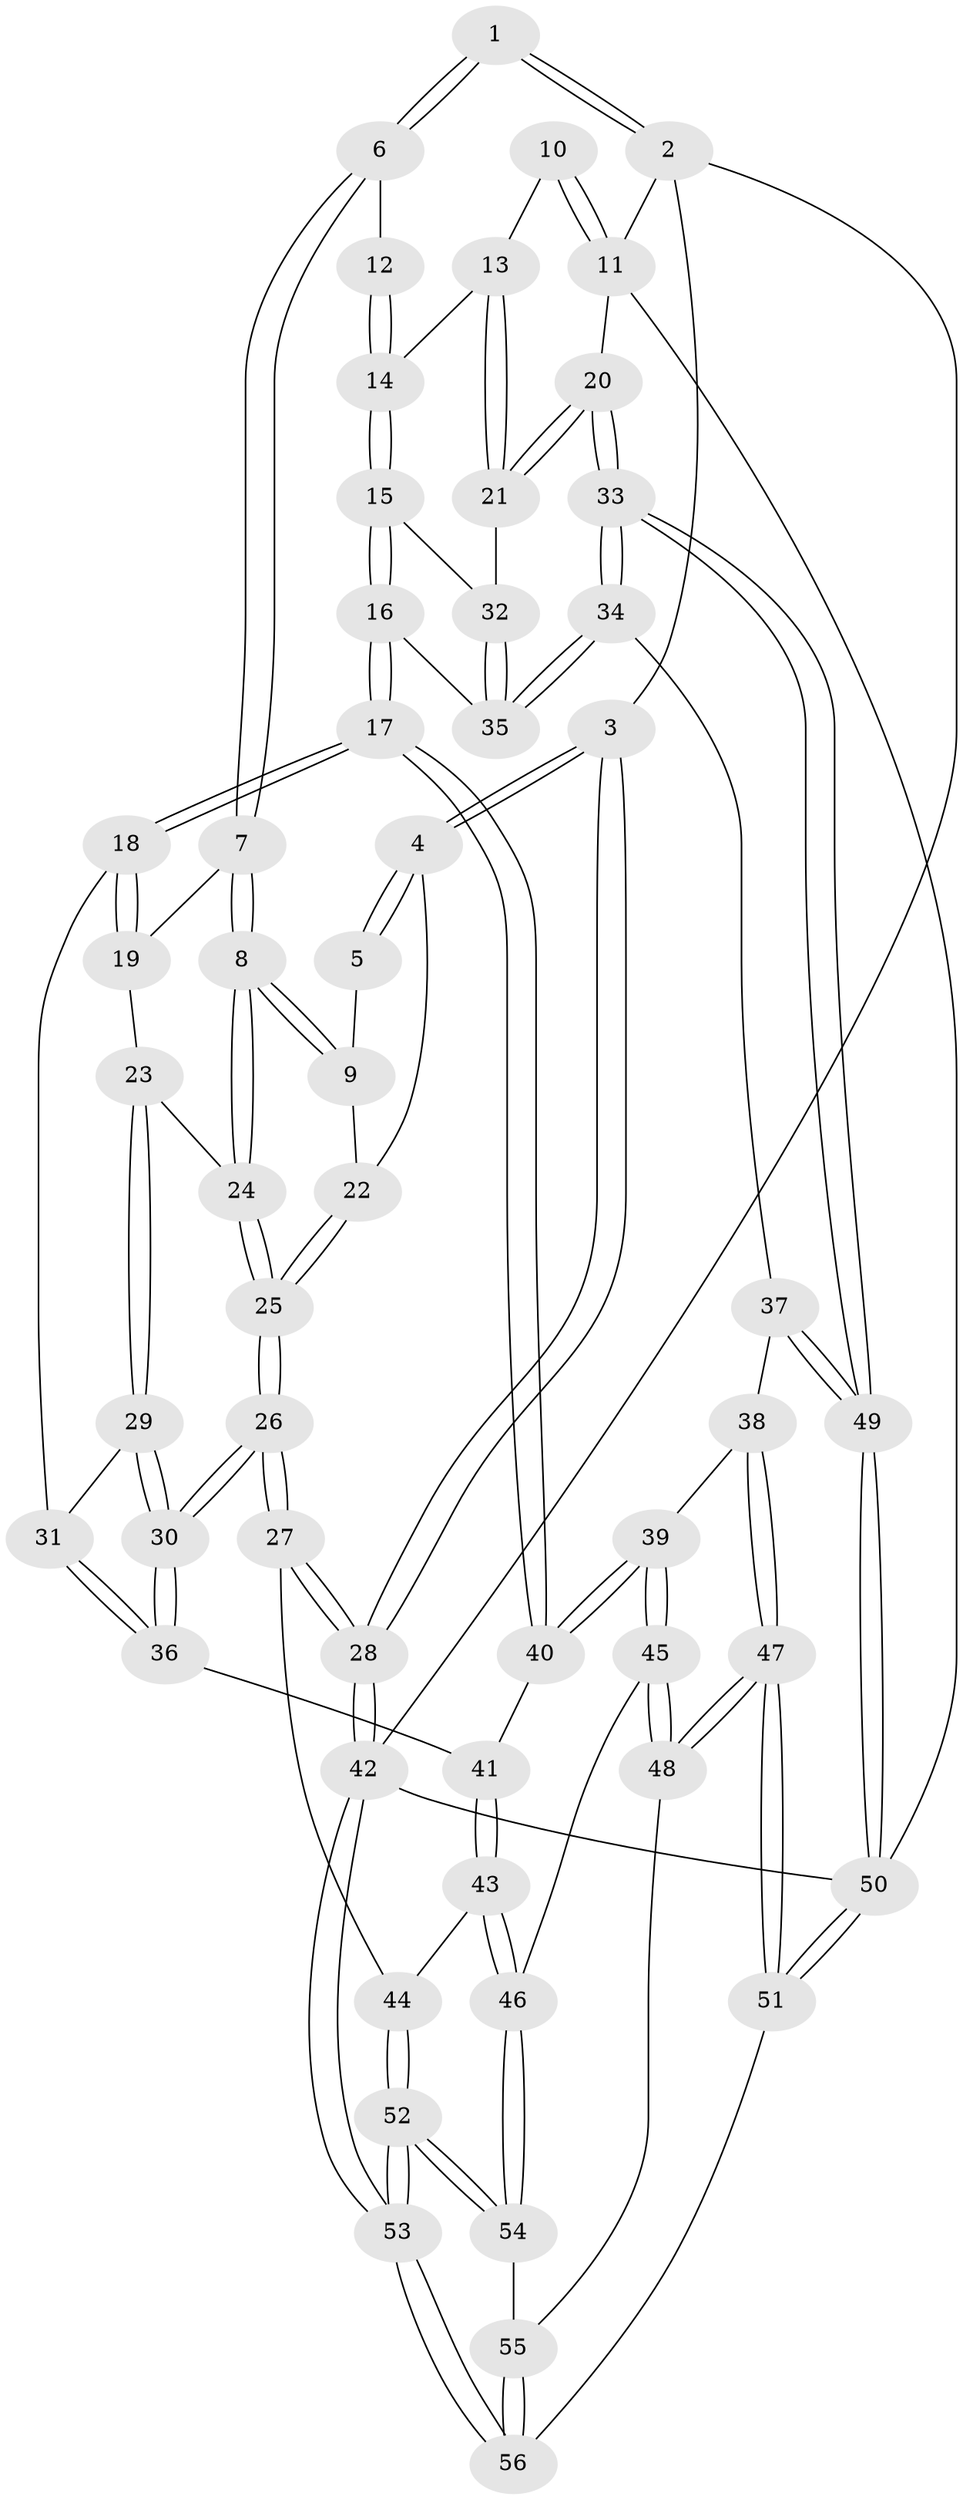 // Generated by graph-tools (version 1.1) at 2025/02/03/09/25 05:02:18]
// undirected, 56 vertices, 137 edges
graph export_dot {
graph [start="1"]
  node [color=gray90,style=filled];
  1 [pos="+0.22189265812113762+0"];
  2 [pos="+0+0"];
  3 [pos="+0+0.24476125098309762"];
  4 [pos="+0+0.2607424446557458"];
  5 [pos="+0.1739468349263795+0.18264419859204573"];
  6 [pos="+0.45480115380556574+0"];
  7 [pos="+0.38694463299053505+0.18489823180867715"];
  8 [pos="+0.20608028702011844+0.27780899473628734"];
  9 [pos="+0.18778614763803628+0.24443667978781708"];
  10 [pos="+1+0"];
  11 [pos="+1+0"];
  12 [pos="+0.46156075681304604+0"];
  13 [pos="+0.8448322132717507+0.16893026811726003"];
  14 [pos="+0.6871412631122231+0.2313764095086631"];
  15 [pos="+0.6814535006712651+0.33304103658642586"];
  16 [pos="+0.6584929929106276+0.39665709165772134"];
  17 [pos="+0.5861549642727647+0.4812814455215254"];
  18 [pos="+0.5232660047161236+0.44716607943423586"];
  19 [pos="+0.3893401650530605+0.24418760309341084"];
  20 [pos="+1+0.3370631644445563"];
  21 [pos="+1+0.34105720097658726"];
  22 [pos="+0.04580800704947636+0.27839447417483715"];
  23 [pos="+0.3059024178159055+0.3442886767402987"];
  24 [pos="+0.2067251597153366+0.3155544728830623"];
  25 [pos="+0.16922381136523595+0.3616247931413021"];
  26 [pos="+0.11629874281269677+0.5835686454929827"];
  27 [pos="+0.09450321070045542+0.604858303974344"];
  28 [pos="+0+0.669095702667208"];
  29 [pos="+0.32025441499092544+0.3832125485725867"];
  30 [pos="+0.12288724137183671+0.5809697800104551"];
  31 [pos="+0.4054780332465394+0.43623485765858566"];
  32 [pos="+1+0.36133602571880924"];
  33 [pos="+1+0.6269864809461125"];
  34 [pos="+0.9056402125975656+0.5858384833829084"];
  35 [pos="+0.890419474321316+0.49664849448464105"];
  36 [pos="+0.20848777100058413+0.5629861307093407"];
  37 [pos="+0.8116466923866235+0.6900394549531104"];
  38 [pos="+0.7938340029034225+0.6885188563053896"];
  39 [pos="+0.7704389408151571+0.6826364792863325"];
  40 [pos="+0.5840393148045252+0.5188961714839101"];
  41 [pos="+0.5321689370936777+0.5838217350697413"];
  42 [pos="+0+1"];
  43 [pos="+0.46802471087716235+0.7486012458464704"];
  44 [pos="+0.20956751082910854+0.6699507985028746"];
  45 [pos="+0.6679861858577406+0.8046790813642055"];
  46 [pos="+0.4685994618812871+0.7529240337829979"];
  47 [pos="+0.7165078885320996+1"];
  48 [pos="+0.7009618540090461+1"];
  49 [pos="+1+1"];
  50 [pos="+1+1"];
  51 [pos="+0.829540014126496+1"];
  52 [pos="+0.3330547196230729+0.9122568929873417"];
  53 [pos="+0.07512859327231433+1"];
  54 [pos="+0.45579053676884174+0.814832964590612"];
  55 [pos="+0.5079815141150529+0.880651005357585"];
  56 [pos="+0.43549441993429494+1"];
  1 -- 2;
  1 -- 2;
  1 -- 6;
  1 -- 6;
  2 -- 3;
  2 -- 11;
  2 -- 42;
  3 -- 4;
  3 -- 4;
  3 -- 28;
  3 -- 28;
  4 -- 5;
  4 -- 5;
  4 -- 22;
  5 -- 9;
  6 -- 7;
  6 -- 7;
  6 -- 12;
  7 -- 8;
  7 -- 8;
  7 -- 19;
  8 -- 9;
  8 -- 9;
  8 -- 24;
  8 -- 24;
  9 -- 22;
  10 -- 11;
  10 -- 11;
  10 -- 13;
  11 -- 20;
  11 -- 50;
  12 -- 14;
  12 -- 14;
  13 -- 14;
  13 -- 21;
  13 -- 21;
  14 -- 15;
  14 -- 15;
  15 -- 16;
  15 -- 16;
  15 -- 32;
  16 -- 17;
  16 -- 17;
  16 -- 35;
  17 -- 18;
  17 -- 18;
  17 -- 40;
  17 -- 40;
  18 -- 19;
  18 -- 19;
  18 -- 31;
  19 -- 23;
  20 -- 21;
  20 -- 21;
  20 -- 33;
  20 -- 33;
  21 -- 32;
  22 -- 25;
  22 -- 25;
  23 -- 24;
  23 -- 29;
  23 -- 29;
  24 -- 25;
  24 -- 25;
  25 -- 26;
  25 -- 26;
  26 -- 27;
  26 -- 27;
  26 -- 30;
  26 -- 30;
  27 -- 28;
  27 -- 28;
  27 -- 44;
  28 -- 42;
  28 -- 42;
  29 -- 30;
  29 -- 30;
  29 -- 31;
  30 -- 36;
  30 -- 36;
  31 -- 36;
  31 -- 36;
  32 -- 35;
  32 -- 35;
  33 -- 34;
  33 -- 34;
  33 -- 49;
  33 -- 49;
  34 -- 35;
  34 -- 35;
  34 -- 37;
  36 -- 41;
  37 -- 38;
  37 -- 49;
  37 -- 49;
  38 -- 39;
  38 -- 47;
  38 -- 47;
  39 -- 40;
  39 -- 40;
  39 -- 45;
  39 -- 45;
  40 -- 41;
  41 -- 43;
  41 -- 43;
  42 -- 53;
  42 -- 53;
  42 -- 50;
  43 -- 44;
  43 -- 46;
  43 -- 46;
  44 -- 52;
  44 -- 52;
  45 -- 46;
  45 -- 48;
  45 -- 48;
  46 -- 54;
  46 -- 54;
  47 -- 48;
  47 -- 48;
  47 -- 51;
  47 -- 51;
  48 -- 55;
  49 -- 50;
  49 -- 50;
  50 -- 51;
  50 -- 51;
  51 -- 56;
  52 -- 53;
  52 -- 53;
  52 -- 54;
  52 -- 54;
  53 -- 56;
  53 -- 56;
  54 -- 55;
  55 -- 56;
  55 -- 56;
}
